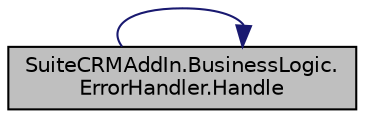 digraph "SuiteCRMAddIn.BusinessLogic.ErrorHandler.Handle"
{
  edge [fontname="Helvetica",fontsize="10",labelfontname="Helvetica",labelfontsize="10"];
  node [fontname="Helvetica",fontsize="10",shape=record];
  rankdir="LR";
  Node4 [label="SuiteCRMAddIn.BusinessLogic.\lErrorHandler.Handle",height=0.2,width=0.4,color="black", fillcolor="grey75", style="filled", fontcolor="black"];
  Node4 -> Node4 [color="midnightblue",fontsize="10",style="solid",fontname="Helvetica"];
}
